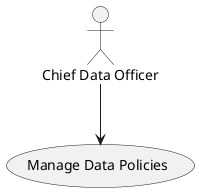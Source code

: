 @startuml


usecase "Manage Data Policies" as ManageDataPolicies

Actor "Chief Data Officer" as ChiefDataOfficer

ChiefDataOfficer --> ManageDataPolicies



@enduml
